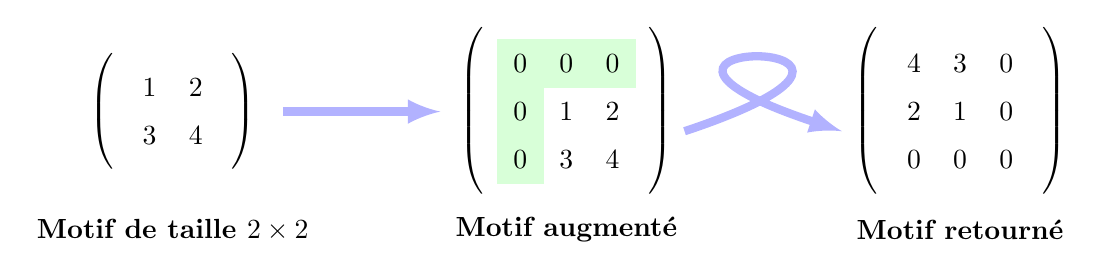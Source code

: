 \begin{tikzpicture}
%\usetikzlibrary{matrix}
\usetikzlibrary{backgrounds}

\matrix (A) [matrix of math nodes,nodes in empty cells,
             left delimiter  = (,
             right delimiter = ),align=center,text depth=.5ex,text height=2ex,text width=1em] at (0,0)
{%
1 & 2  \\
3 & 4 \\
};

\matrix (B) [matrix of math nodes,nodes in empty cells,
             left delimiter  = (,
             right delimiter = ),align=center,text depth=.5ex,text height=2ex,text width=1em] at (5,0)
{%
0 & 0 & 0 \\
0 & 1 & 2  \\
0 & 3 & 4  \\
};

\matrix (C) [matrix of math nodes,nodes in empty cells,
             left delimiter  = (,
             right delimiter = ),align=center,text depth=.5ex,text height=2ex,text width=1em] at (10,0)
{%
4 & 3 & 0 \\
2 & 1 & 0  \\
0 & 0 & 0  \\
};
% \draw[->,>=latex,line width = 4pt,blue!30] (2,0) to[bend left=90] ++(3,0);
\draw[->,>=latex,line width = 3pt,blue!30]   (1.4,0) -- ++(2,0);
\draw[->,>=latex,line width = 3pt,blue!30,xshift=5.75cm,scale=0.5]   (1.5,-0.5) .. controls (9,2) and (-2,2) .. (5.5,-0.5);
% \draw[->,>=latex,line width = 3pt,blue!30]   (6.5,0) -- ++(2,0);
 
\node at (0,-1.5) {\bf Motif de taille $2\times 2$};
\node at (5,-1.5) {\bf Motif augmenté};
\node at (10,-1.5) {\bf Motif retourné};

 \begin{scope}[on background layer]
 \fill[green!30,opacity=0.5] (B-1-1.north west) rectangle (B-1-3.south east);
 \fill[green!30,opacity=0.5] (B-1-1.south west) rectangle (B-3-1.south east);
\end{scope}


\end{tikzpicture}